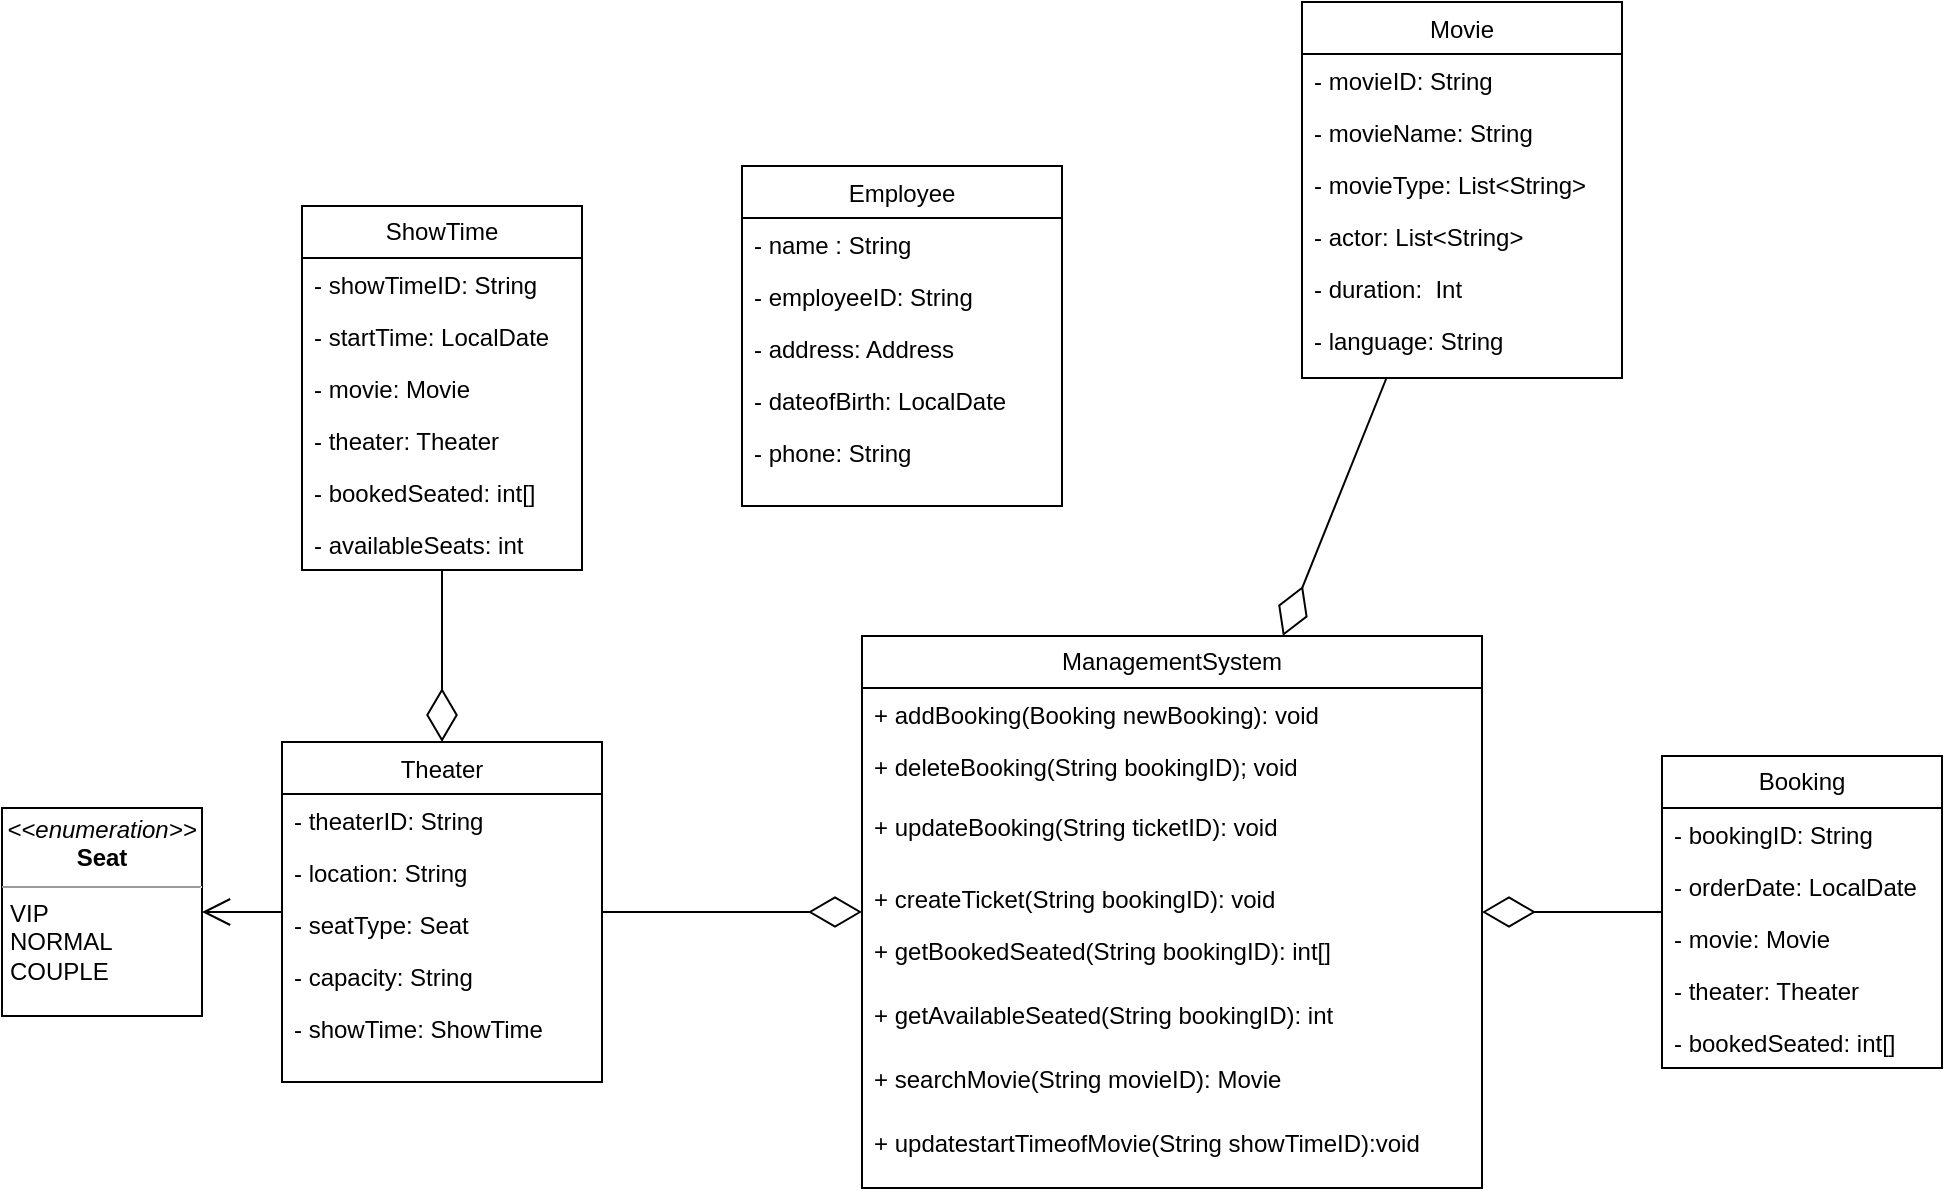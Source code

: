 <mxfile version="23.1.1" type="github">
  <diagram id="C5RBs43oDa-KdzZeNtuy" name="Page-1">
    <mxGraphModel dx="1987" dy="721" grid="1" gridSize="10" guides="1" tooltips="1" connect="1" arrows="1" fold="1" page="1" pageScale="1" pageWidth="827" pageHeight="1169" math="0" shadow="0">
      <root>
        <mxCell id="WIyWlLk6GJQsqaUBKTNV-0" />
        <mxCell id="WIyWlLk6GJQsqaUBKTNV-1" parent="WIyWlLk6GJQsqaUBKTNV-0" />
        <mxCell id="zkfFHV4jXpPFQw0GAbJ--0" value="Employee" style="swimlane;fontStyle=0;align=center;verticalAlign=top;childLayout=stackLayout;horizontal=1;startSize=26;horizontalStack=0;resizeParent=1;resizeLast=0;collapsible=1;marginBottom=0;rounded=0;shadow=0;strokeWidth=1;" parent="WIyWlLk6GJQsqaUBKTNV-1" vertex="1">
          <mxGeometry x="170" y="110" width="160" height="170" as="geometry">
            <mxRectangle x="230" y="140" width="160" height="26" as="alternateBounds" />
          </mxGeometry>
        </mxCell>
        <mxCell id="zkfFHV4jXpPFQw0GAbJ--1" value="- name : String" style="text;align=left;verticalAlign=top;spacingLeft=4;spacingRight=4;overflow=hidden;rotatable=0;points=[[0,0.5],[1,0.5]];portConstraint=eastwest;" parent="zkfFHV4jXpPFQw0GAbJ--0" vertex="1">
          <mxGeometry y="26" width="160" height="26" as="geometry" />
        </mxCell>
        <mxCell id="zkfFHV4jXpPFQw0GAbJ--2" value="- employeeID: String" style="text;align=left;verticalAlign=top;spacingLeft=4;spacingRight=4;overflow=hidden;rotatable=0;points=[[0,0.5],[1,0.5]];portConstraint=eastwest;rounded=0;shadow=0;html=0;" parent="zkfFHV4jXpPFQw0GAbJ--0" vertex="1">
          <mxGeometry y="52" width="160" height="26" as="geometry" />
        </mxCell>
        <mxCell id="zkfFHV4jXpPFQw0GAbJ--3" value="- address: Address" style="text;align=left;verticalAlign=top;spacingLeft=4;spacingRight=4;overflow=hidden;rotatable=0;points=[[0,0.5],[1,0.5]];portConstraint=eastwest;rounded=0;shadow=0;html=0;" parent="zkfFHV4jXpPFQw0GAbJ--0" vertex="1">
          <mxGeometry y="78" width="160" height="26" as="geometry" />
        </mxCell>
        <mxCell id="2Q-0SfFwq2H8haPuLC6C-2" value="- dateofBirth: LocalDate" style="text;align=left;verticalAlign=top;spacingLeft=4;spacingRight=4;overflow=hidden;rotatable=0;points=[[0,0.5],[1,0.5]];portConstraint=eastwest;rounded=0;shadow=0;html=0;" vertex="1" parent="zkfFHV4jXpPFQw0GAbJ--0">
          <mxGeometry y="104" width="160" height="26" as="geometry" />
        </mxCell>
        <mxCell id="2Q-0SfFwq2H8haPuLC6C-3" value="- phone: String" style="text;align=left;verticalAlign=top;spacingLeft=4;spacingRight=4;overflow=hidden;rotatable=0;points=[[0,0.5],[1,0.5]];portConstraint=eastwest;rounded=0;shadow=0;html=0;" vertex="1" parent="zkfFHV4jXpPFQw0GAbJ--0">
          <mxGeometry y="130" width="160" height="26" as="geometry" />
        </mxCell>
        <mxCell id="zkfFHV4jXpPFQw0GAbJ--6" value="Movie" style="swimlane;fontStyle=0;align=center;verticalAlign=top;childLayout=stackLayout;horizontal=1;startSize=26;horizontalStack=0;resizeParent=1;resizeLast=0;collapsible=1;marginBottom=0;rounded=0;shadow=0;strokeWidth=1;" parent="WIyWlLk6GJQsqaUBKTNV-1" vertex="1">
          <mxGeometry x="450" y="28" width="160" height="188" as="geometry">
            <mxRectangle x="130" y="380" width="160" height="26" as="alternateBounds" />
          </mxGeometry>
        </mxCell>
        <mxCell id="zkfFHV4jXpPFQw0GAbJ--7" value="- movieID: String" style="text;align=left;verticalAlign=top;spacingLeft=4;spacingRight=4;overflow=hidden;rotatable=0;points=[[0,0.5],[1,0.5]];portConstraint=eastwest;" parent="zkfFHV4jXpPFQw0GAbJ--6" vertex="1">
          <mxGeometry y="26" width="160" height="26" as="geometry" />
        </mxCell>
        <mxCell id="zkfFHV4jXpPFQw0GAbJ--8" value="- movieName: String" style="text;align=left;verticalAlign=top;spacingLeft=4;spacingRight=4;overflow=hidden;rotatable=0;points=[[0,0.5],[1,0.5]];portConstraint=eastwest;rounded=0;shadow=0;html=0;" parent="zkfFHV4jXpPFQw0GAbJ--6" vertex="1">
          <mxGeometry y="52" width="160" height="26" as="geometry" />
        </mxCell>
        <mxCell id="2Q-0SfFwq2H8haPuLC6C-4" value="- movieType: List&lt;String&gt;" style="text;align=left;verticalAlign=top;spacingLeft=4;spacingRight=4;overflow=hidden;rotatable=0;points=[[0,0.5],[1,0.5]];portConstraint=eastwest;rounded=0;shadow=0;html=0;" vertex="1" parent="zkfFHV4jXpPFQw0GAbJ--6">
          <mxGeometry y="78" width="160" height="26" as="geometry" />
        </mxCell>
        <mxCell id="2Q-0SfFwq2H8haPuLC6C-5" value="- actor: List&lt;String&gt;" style="text;align=left;verticalAlign=top;spacingLeft=4;spacingRight=4;overflow=hidden;rotatable=0;points=[[0,0.5],[1,0.5]];portConstraint=eastwest;rounded=0;shadow=0;html=0;" vertex="1" parent="zkfFHV4jXpPFQw0GAbJ--6">
          <mxGeometry y="104" width="160" height="26" as="geometry" />
        </mxCell>
        <mxCell id="2Q-0SfFwq2H8haPuLC6C-6" value="- duration:  Int" style="text;align=left;verticalAlign=top;spacingLeft=4;spacingRight=4;overflow=hidden;rotatable=0;points=[[0,0.5],[1,0.5]];portConstraint=eastwest;rounded=0;shadow=0;html=0;" vertex="1" parent="zkfFHV4jXpPFQw0GAbJ--6">
          <mxGeometry y="130" width="160" height="26" as="geometry" />
        </mxCell>
        <mxCell id="2Q-0SfFwq2H8haPuLC6C-8" value="- language: String" style="text;align=left;verticalAlign=top;spacingLeft=4;spacingRight=4;overflow=hidden;rotatable=0;points=[[0,0.5],[1,0.5]];portConstraint=eastwest;rounded=0;shadow=0;html=0;" vertex="1" parent="zkfFHV4jXpPFQw0GAbJ--6">
          <mxGeometry y="156" width="160" height="26" as="geometry" />
        </mxCell>
        <mxCell id="zkfFHV4jXpPFQw0GAbJ--13" value="Theater" style="swimlane;fontStyle=0;align=center;verticalAlign=top;childLayout=stackLayout;horizontal=1;startSize=26;horizontalStack=0;resizeParent=1;resizeLast=0;collapsible=1;marginBottom=0;rounded=0;shadow=0;strokeWidth=1;" parent="WIyWlLk6GJQsqaUBKTNV-1" vertex="1">
          <mxGeometry x="-60" y="398" width="160" height="170" as="geometry">
            <mxRectangle x="340" y="380" width="170" height="26" as="alternateBounds" />
          </mxGeometry>
        </mxCell>
        <mxCell id="zkfFHV4jXpPFQw0GAbJ--14" value="- theaterID: String" style="text;align=left;verticalAlign=top;spacingLeft=4;spacingRight=4;overflow=hidden;rotatable=0;points=[[0,0.5],[1,0.5]];portConstraint=eastwest;" parent="zkfFHV4jXpPFQw0GAbJ--13" vertex="1">
          <mxGeometry y="26" width="160" height="26" as="geometry" />
        </mxCell>
        <mxCell id="2Q-0SfFwq2H8haPuLC6C-9" value="- location: String" style="text;align=left;verticalAlign=top;spacingLeft=4;spacingRight=4;overflow=hidden;rotatable=0;points=[[0,0.5],[1,0.5]];portConstraint=eastwest;" vertex="1" parent="zkfFHV4jXpPFQw0GAbJ--13">
          <mxGeometry y="52" width="160" height="26" as="geometry" />
        </mxCell>
        <mxCell id="2Q-0SfFwq2H8haPuLC6C-10" value="- seatType: Seat" style="text;align=left;verticalAlign=top;spacingLeft=4;spacingRight=4;overflow=hidden;rotatable=0;points=[[0,0.5],[1,0.5]];portConstraint=eastwest;" vertex="1" parent="zkfFHV4jXpPFQw0GAbJ--13">
          <mxGeometry y="78" width="160" height="26" as="geometry" />
        </mxCell>
        <mxCell id="2Q-0SfFwq2H8haPuLC6C-12" value="- capacity: String" style="text;align=left;verticalAlign=top;spacingLeft=4;spacingRight=4;overflow=hidden;rotatable=0;points=[[0,0.5],[1,0.5]];portConstraint=eastwest;" vertex="1" parent="zkfFHV4jXpPFQw0GAbJ--13">
          <mxGeometry y="104" width="160" height="26" as="geometry" />
        </mxCell>
        <mxCell id="2Q-0SfFwq2H8haPuLC6C-40" value="- showTime: ShowTime" style="text;align=left;verticalAlign=top;spacingLeft=4;spacingRight=4;overflow=hidden;rotatable=0;points=[[0,0.5],[1,0.5]];portConstraint=eastwest;" vertex="1" parent="zkfFHV4jXpPFQw0GAbJ--13">
          <mxGeometry y="130" width="160" height="26" as="geometry" />
        </mxCell>
        <mxCell id="2Q-0SfFwq2H8haPuLC6C-11" value="&lt;p style=&quot;margin:0px;margin-top:4px;text-align:center;&quot;&gt;&lt;i&gt;&amp;lt;&amp;lt;enumeration&amp;gt;&amp;gt;&lt;/i&gt;&lt;br&gt;&lt;b&gt;Seat&lt;/b&gt;&lt;/p&gt;&lt;hr size=&quot;1&quot;&gt;&lt;p style=&quot;margin:0px;margin-left:4px;&quot;&gt;VIP&lt;br&gt;NORMAL&lt;/p&gt;&lt;p style=&quot;margin:0px;margin-left:4px;&quot;&gt;COUPLE&lt;/p&gt;&lt;p style=&quot;margin:0px;margin-left:4px;&quot;&gt;&lt;br&gt;&lt;/p&gt;" style="verticalAlign=top;align=left;overflow=fill;fontSize=12;fontFamily=Helvetica;html=1;whiteSpace=wrap;" vertex="1" parent="WIyWlLk6GJQsqaUBKTNV-1">
          <mxGeometry x="-200" y="431" width="100" height="104" as="geometry" />
        </mxCell>
        <mxCell id="2Q-0SfFwq2H8haPuLC6C-17" value="Booking" style="swimlane;fontStyle=0;childLayout=stackLayout;horizontal=1;startSize=26;fillColor=none;horizontalStack=0;resizeParent=1;resizeParentMax=0;resizeLast=0;collapsible=1;marginBottom=0;whiteSpace=wrap;html=1;" vertex="1" parent="WIyWlLk6GJQsqaUBKTNV-1">
          <mxGeometry x="630" y="405" width="140" height="156" as="geometry" />
        </mxCell>
        <mxCell id="2Q-0SfFwq2H8haPuLC6C-18" value="- bookingID: String" style="text;strokeColor=none;fillColor=none;align=left;verticalAlign=top;spacingLeft=4;spacingRight=4;overflow=hidden;rotatable=0;points=[[0,0.5],[1,0.5]];portConstraint=eastwest;whiteSpace=wrap;html=1;" vertex="1" parent="2Q-0SfFwq2H8haPuLC6C-17">
          <mxGeometry y="26" width="140" height="26" as="geometry" />
        </mxCell>
        <mxCell id="2Q-0SfFwq2H8haPuLC6C-19" value="- orderDate: LocalDate" style="text;strokeColor=none;fillColor=none;align=left;verticalAlign=top;spacingLeft=4;spacingRight=4;overflow=hidden;rotatable=0;points=[[0,0.5],[1,0.5]];portConstraint=eastwest;whiteSpace=wrap;html=1;" vertex="1" parent="2Q-0SfFwq2H8haPuLC6C-17">
          <mxGeometry y="52" width="140" height="26" as="geometry" />
        </mxCell>
        <mxCell id="2Q-0SfFwq2H8haPuLC6C-20" value="- movie: Movie" style="text;strokeColor=none;fillColor=none;align=left;verticalAlign=top;spacingLeft=4;spacingRight=4;overflow=hidden;rotatable=0;points=[[0,0.5],[1,0.5]];portConstraint=eastwest;whiteSpace=wrap;html=1;" vertex="1" parent="2Q-0SfFwq2H8haPuLC6C-17">
          <mxGeometry y="78" width="140" height="26" as="geometry" />
        </mxCell>
        <mxCell id="2Q-0SfFwq2H8haPuLC6C-21" value="- theater: Theater" style="text;strokeColor=none;fillColor=none;align=left;verticalAlign=top;spacingLeft=4;spacingRight=4;overflow=hidden;rotatable=0;points=[[0,0.5],[1,0.5]];portConstraint=eastwest;whiteSpace=wrap;html=1;" vertex="1" parent="2Q-0SfFwq2H8haPuLC6C-17">
          <mxGeometry y="104" width="140" height="26" as="geometry" />
        </mxCell>
        <mxCell id="2Q-0SfFwq2H8haPuLC6C-29" value="- bookedSeated: int[]" style="text;strokeColor=none;fillColor=none;align=left;verticalAlign=top;spacingLeft=4;spacingRight=4;overflow=hidden;rotatable=0;points=[[0,0.5],[1,0.5]];portConstraint=eastwest;whiteSpace=wrap;html=1;" vertex="1" parent="2Q-0SfFwq2H8haPuLC6C-17">
          <mxGeometry y="130" width="140" height="26" as="geometry" />
        </mxCell>
        <mxCell id="2Q-0SfFwq2H8haPuLC6C-22" value="ShowTime" style="swimlane;fontStyle=0;childLayout=stackLayout;horizontal=1;startSize=26;fillColor=none;horizontalStack=0;resizeParent=1;resizeParentMax=0;resizeLast=0;collapsible=1;marginBottom=0;whiteSpace=wrap;html=1;" vertex="1" parent="WIyWlLk6GJQsqaUBKTNV-1">
          <mxGeometry x="-50" y="130" width="140" height="182" as="geometry" />
        </mxCell>
        <mxCell id="2Q-0SfFwq2H8haPuLC6C-23" value="- showTimeID: String" style="text;strokeColor=none;fillColor=none;align=left;verticalAlign=top;spacingLeft=4;spacingRight=4;overflow=hidden;rotatable=0;points=[[0,0.5],[1,0.5]];portConstraint=eastwest;whiteSpace=wrap;html=1;" vertex="1" parent="2Q-0SfFwq2H8haPuLC6C-22">
          <mxGeometry y="26" width="140" height="26" as="geometry" />
        </mxCell>
        <mxCell id="2Q-0SfFwq2H8haPuLC6C-24" value="- startTime: LocalDate" style="text;strokeColor=none;fillColor=none;align=left;verticalAlign=top;spacingLeft=4;spacingRight=4;overflow=hidden;rotatable=0;points=[[0,0.5],[1,0.5]];portConstraint=eastwest;whiteSpace=wrap;html=1;" vertex="1" parent="2Q-0SfFwq2H8haPuLC6C-22">
          <mxGeometry y="52" width="140" height="26" as="geometry" />
        </mxCell>
        <mxCell id="2Q-0SfFwq2H8haPuLC6C-25" value="- movie: Movie" style="text;strokeColor=none;fillColor=none;align=left;verticalAlign=top;spacingLeft=4;spacingRight=4;overflow=hidden;rotatable=0;points=[[0,0.5],[1,0.5]];portConstraint=eastwest;whiteSpace=wrap;html=1;" vertex="1" parent="2Q-0SfFwq2H8haPuLC6C-22">
          <mxGeometry y="78" width="140" height="26" as="geometry" />
        </mxCell>
        <mxCell id="2Q-0SfFwq2H8haPuLC6C-26" value="- theater: Theater" style="text;strokeColor=none;fillColor=none;align=left;verticalAlign=top;spacingLeft=4;spacingRight=4;overflow=hidden;rotatable=0;points=[[0,0.5],[1,0.5]];portConstraint=eastwest;whiteSpace=wrap;html=1;" vertex="1" parent="2Q-0SfFwq2H8haPuLC6C-22">
          <mxGeometry y="104" width="140" height="26" as="geometry" />
        </mxCell>
        <mxCell id="2Q-0SfFwq2H8haPuLC6C-27" value="- bookedSeated: int[]" style="text;strokeColor=none;fillColor=none;align=left;verticalAlign=top;spacingLeft=4;spacingRight=4;overflow=hidden;rotatable=0;points=[[0,0.5],[1,0.5]];portConstraint=eastwest;whiteSpace=wrap;html=1;" vertex="1" parent="2Q-0SfFwq2H8haPuLC6C-22">
          <mxGeometry y="130" width="140" height="26" as="geometry" />
        </mxCell>
        <mxCell id="2Q-0SfFwq2H8haPuLC6C-28" value="- availableSeats: int" style="text;strokeColor=none;fillColor=none;align=left;verticalAlign=top;spacingLeft=4;spacingRight=4;overflow=hidden;rotatable=0;points=[[0,0.5],[1,0.5]];portConstraint=eastwest;whiteSpace=wrap;html=1;" vertex="1" parent="2Q-0SfFwq2H8haPuLC6C-22">
          <mxGeometry y="156" width="140" height="26" as="geometry" />
        </mxCell>
        <mxCell id="2Q-0SfFwq2H8haPuLC6C-30" value="" style="endArrow=open;endFill=1;endSize=12;html=1;rounded=0;" edge="1" parent="WIyWlLk6GJQsqaUBKTNV-1" source="zkfFHV4jXpPFQw0GAbJ--13" target="2Q-0SfFwq2H8haPuLC6C-11">
          <mxGeometry width="160" relative="1" as="geometry">
            <mxPoint x="290" y="270" as="sourcePoint" />
            <mxPoint x="450" y="270" as="targetPoint" />
          </mxGeometry>
        </mxCell>
        <mxCell id="2Q-0SfFwq2H8haPuLC6C-31" value="ManagementSystem" style="swimlane;fontStyle=0;childLayout=stackLayout;horizontal=1;startSize=26;fillColor=none;horizontalStack=0;resizeParent=1;resizeParentMax=0;resizeLast=0;collapsible=1;marginBottom=0;whiteSpace=wrap;html=1;" vertex="1" parent="WIyWlLk6GJQsqaUBKTNV-1">
          <mxGeometry x="230" y="345" width="310" height="276" as="geometry" />
        </mxCell>
        <mxCell id="2Q-0SfFwq2H8haPuLC6C-32" value="+ addBooking(Booking newBooking): void" style="text;strokeColor=none;fillColor=none;align=left;verticalAlign=top;spacingLeft=4;spacingRight=4;overflow=hidden;rotatable=0;points=[[0,0.5],[1,0.5]];portConstraint=eastwest;whiteSpace=wrap;html=1;" vertex="1" parent="2Q-0SfFwq2H8haPuLC6C-31">
          <mxGeometry y="26" width="310" height="26" as="geometry" />
        </mxCell>
        <mxCell id="2Q-0SfFwq2H8haPuLC6C-38" value="+ deleteBooking(String bookingID); void" style="text;strokeColor=none;fillColor=none;align=left;verticalAlign=top;spacingLeft=4;spacingRight=4;overflow=hidden;rotatable=0;points=[[0,0.5],[1,0.5]];portConstraint=eastwest;whiteSpace=wrap;html=1;" vertex="1" parent="2Q-0SfFwq2H8haPuLC6C-31">
          <mxGeometry y="52" width="310" height="30" as="geometry" />
        </mxCell>
        <mxCell id="2Q-0SfFwq2H8haPuLC6C-37" value="+ updateBooking(String ticketID): void" style="text;strokeColor=none;fillColor=none;align=left;verticalAlign=top;spacingLeft=4;spacingRight=4;overflow=hidden;rotatable=0;points=[[0,0.5],[1,0.5]];portConstraint=eastwest;whiteSpace=wrap;html=1;" vertex="1" parent="2Q-0SfFwq2H8haPuLC6C-31">
          <mxGeometry y="82" width="310" height="36" as="geometry" />
        </mxCell>
        <mxCell id="2Q-0SfFwq2H8haPuLC6C-34" value="+ createTicket(String bookingID): void" style="text;strokeColor=none;fillColor=none;align=left;verticalAlign=top;spacingLeft=4;spacingRight=4;overflow=hidden;rotatable=0;points=[[0,0.5],[1,0.5]];portConstraint=eastwest;whiteSpace=wrap;html=1;" vertex="1" parent="2Q-0SfFwq2H8haPuLC6C-31">
          <mxGeometry y="118" width="310" height="26" as="geometry" />
        </mxCell>
        <mxCell id="2Q-0SfFwq2H8haPuLC6C-33" value="+ getBookedSeated(String bookingID): int[]" style="text;strokeColor=none;fillColor=none;align=left;verticalAlign=top;spacingLeft=4;spacingRight=4;overflow=hidden;rotatable=0;points=[[0,0.5],[1,0.5]];portConstraint=eastwest;whiteSpace=wrap;html=1;" vertex="1" parent="2Q-0SfFwq2H8haPuLC6C-31">
          <mxGeometry y="144" width="310" height="32" as="geometry" />
        </mxCell>
        <mxCell id="2Q-0SfFwq2H8haPuLC6C-35" value="+ getAvailableSeated(String bookingID): int" style="text;strokeColor=none;fillColor=none;align=left;verticalAlign=top;spacingLeft=4;spacingRight=4;overflow=hidden;rotatable=0;points=[[0,0.5],[1,0.5]];portConstraint=eastwest;whiteSpace=wrap;html=1;" vertex="1" parent="2Q-0SfFwq2H8haPuLC6C-31">
          <mxGeometry y="176" width="310" height="32" as="geometry" />
        </mxCell>
        <mxCell id="2Q-0SfFwq2H8haPuLC6C-36" value="+ searchMovie(String movieID): Movie" style="text;strokeColor=none;fillColor=none;align=left;verticalAlign=top;spacingLeft=4;spacingRight=4;overflow=hidden;rotatable=0;points=[[0,0.5],[1,0.5]];portConstraint=eastwest;whiteSpace=wrap;html=1;" vertex="1" parent="2Q-0SfFwq2H8haPuLC6C-31">
          <mxGeometry y="208" width="310" height="32" as="geometry" />
        </mxCell>
        <mxCell id="2Q-0SfFwq2H8haPuLC6C-41" value="+ updatestartTimeofMovie(String showTimeID):void" style="text;strokeColor=none;fillColor=none;align=left;verticalAlign=top;spacingLeft=4;spacingRight=4;overflow=hidden;rotatable=0;points=[[0,0.5],[1,0.5]];portConstraint=eastwest;whiteSpace=wrap;html=1;" vertex="1" parent="2Q-0SfFwq2H8haPuLC6C-31">
          <mxGeometry y="240" width="310" height="36" as="geometry" />
        </mxCell>
        <mxCell id="2Q-0SfFwq2H8haPuLC6C-42" value="" style="endArrow=diamondThin;endFill=0;endSize=24;html=1;rounded=0;" edge="1" parent="WIyWlLk6GJQsqaUBKTNV-1" source="zkfFHV4jXpPFQw0GAbJ--6" target="2Q-0SfFwq2H8haPuLC6C-31">
          <mxGeometry width="160" relative="1" as="geometry">
            <mxPoint x="540" y="280" as="sourcePoint" />
            <mxPoint x="450" y="360" as="targetPoint" />
          </mxGeometry>
        </mxCell>
        <mxCell id="2Q-0SfFwq2H8haPuLC6C-48" value="" style="endArrow=diamondThin;endFill=0;endSize=24;html=1;rounded=0;" edge="1" parent="WIyWlLk6GJQsqaUBKTNV-1" source="2Q-0SfFwq2H8haPuLC6C-17" target="2Q-0SfFwq2H8haPuLC6C-31">
          <mxGeometry width="160" relative="1" as="geometry">
            <mxPoint x="395" y="226" as="sourcePoint" />
            <mxPoint x="395" y="355" as="targetPoint" />
          </mxGeometry>
        </mxCell>
        <mxCell id="2Q-0SfFwq2H8haPuLC6C-49" value="" style="endArrow=diamondThin;endFill=0;endSize=24;html=1;rounded=0;" edge="1" parent="WIyWlLk6GJQsqaUBKTNV-1" source="zkfFHV4jXpPFQw0GAbJ--13" target="2Q-0SfFwq2H8haPuLC6C-31">
          <mxGeometry width="160" relative="1" as="geometry">
            <mxPoint x="640" y="493" as="sourcePoint" />
            <mxPoint x="550" y="493" as="targetPoint" />
          </mxGeometry>
        </mxCell>
        <mxCell id="2Q-0SfFwq2H8haPuLC6C-50" value="" style="endArrow=diamondThin;endFill=0;endSize=24;html=1;rounded=0;" edge="1" parent="WIyWlLk6GJQsqaUBKTNV-1" source="2Q-0SfFwq2H8haPuLC6C-22" target="zkfFHV4jXpPFQw0GAbJ--13">
          <mxGeometry width="160" relative="1" as="geometry">
            <mxPoint x="502" y="226" as="sourcePoint" />
            <mxPoint x="450" y="355" as="targetPoint" />
          </mxGeometry>
        </mxCell>
      </root>
    </mxGraphModel>
  </diagram>
</mxfile>
